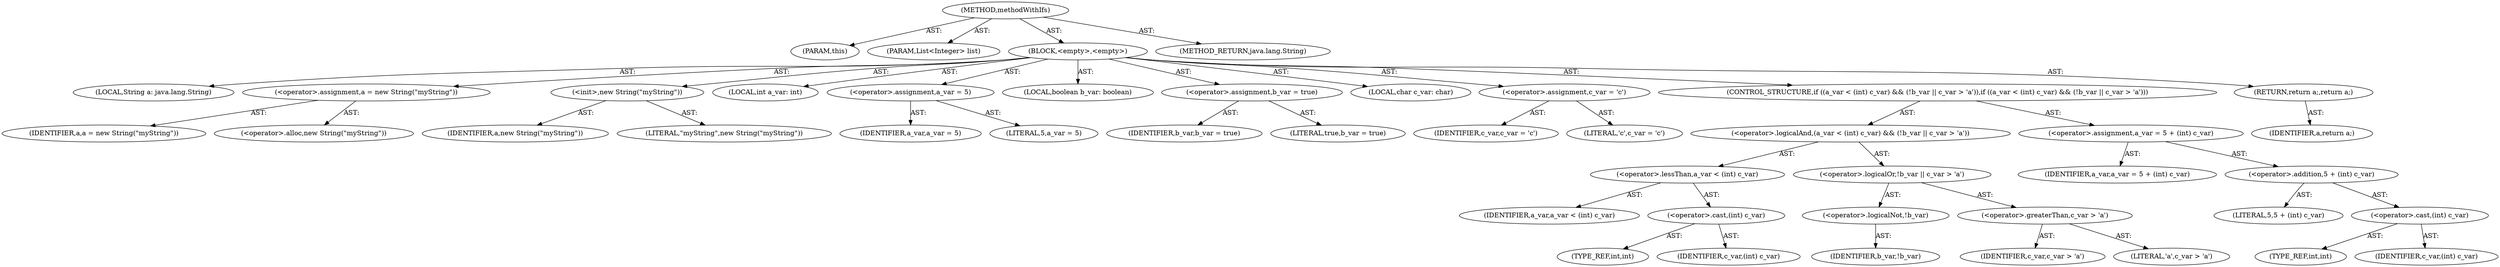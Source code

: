 digraph "methodWithIfs" {  
"1000101" [label = "(METHOD,methodWithIfs)" ]
"1000102" [label = "(PARAM,this)" ]
"1000103" [label = "(PARAM,List<Integer> list)" ]
"1000104" [label = "(BLOCK,<empty>,<empty>)" ]
"1000105" [label = "(LOCAL,String a: java.lang.String)" ]
"1000106" [label = "(<operator>.assignment,a = new String(\"myString\"))" ]
"1000107" [label = "(IDENTIFIER,a,a = new String(\"myString\"))" ]
"1000108" [label = "(<operator>.alloc,new String(\"myString\"))" ]
"1000109" [label = "(<init>,new String(\"myString\"))" ]
"1000110" [label = "(IDENTIFIER,a,new String(\"myString\"))" ]
"1000111" [label = "(LITERAL,\"myString\",new String(\"myString\"))" ]
"1000112" [label = "(LOCAL,int a_var: int)" ]
"1000113" [label = "(<operator>.assignment,a_var = 5)" ]
"1000114" [label = "(IDENTIFIER,a_var,a_var = 5)" ]
"1000115" [label = "(LITERAL,5,a_var = 5)" ]
"1000116" [label = "(LOCAL,boolean b_var: boolean)" ]
"1000117" [label = "(<operator>.assignment,b_var = true)" ]
"1000118" [label = "(IDENTIFIER,b_var,b_var = true)" ]
"1000119" [label = "(LITERAL,true,b_var = true)" ]
"1000120" [label = "(LOCAL,char c_var: char)" ]
"1000121" [label = "(<operator>.assignment,c_var = 'c')" ]
"1000122" [label = "(IDENTIFIER,c_var,c_var = 'c')" ]
"1000123" [label = "(LITERAL,'c',c_var = 'c')" ]
"1000124" [label = "(CONTROL_STRUCTURE,if ((a_var < (int) c_var) && (!b_var || c_var > 'a')),if ((a_var < (int) c_var) && (!b_var || c_var > 'a')))" ]
"1000125" [label = "(<operator>.logicalAnd,(a_var < (int) c_var) && (!b_var || c_var > 'a'))" ]
"1000126" [label = "(<operator>.lessThan,a_var < (int) c_var)" ]
"1000127" [label = "(IDENTIFIER,a_var,a_var < (int) c_var)" ]
"1000128" [label = "(<operator>.cast,(int) c_var)" ]
"1000129" [label = "(TYPE_REF,int,int)" ]
"1000130" [label = "(IDENTIFIER,c_var,(int) c_var)" ]
"1000131" [label = "(<operator>.logicalOr,!b_var || c_var > 'a')" ]
"1000132" [label = "(<operator>.logicalNot,!b_var)" ]
"1000133" [label = "(IDENTIFIER,b_var,!b_var)" ]
"1000134" [label = "(<operator>.greaterThan,c_var > 'a')" ]
"1000135" [label = "(IDENTIFIER,c_var,c_var > 'a')" ]
"1000136" [label = "(LITERAL,'a',c_var > 'a')" ]
"1000137" [label = "(<operator>.assignment,a_var = 5 + (int) c_var)" ]
"1000138" [label = "(IDENTIFIER,a_var,a_var = 5 + (int) c_var)" ]
"1000139" [label = "(<operator>.addition,5 + (int) c_var)" ]
"1000140" [label = "(LITERAL,5,5 + (int) c_var)" ]
"1000141" [label = "(<operator>.cast,(int) c_var)" ]
"1000142" [label = "(TYPE_REF,int,int)" ]
"1000143" [label = "(IDENTIFIER,c_var,(int) c_var)" ]
"1000144" [label = "(RETURN,return a;,return a;)" ]
"1000145" [label = "(IDENTIFIER,a,return a;)" ]
"1000146" [label = "(METHOD_RETURN,java.lang.String)" ]
  "1000101" -> "1000102"  [ label = "AST: "] 
  "1000101" -> "1000103"  [ label = "AST: "] 
  "1000101" -> "1000104"  [ label = "AST: "] 
  "1000101" -> "1000146"  [ label = "AST: "] 
  "1000104" -> "1000105"  [ label = "AST: "] 
  "1000104" -> "1000106"  [ label = "AST: "] 
  "1000104" -> "1000109"  [ label = "AST: "] 
  "1000104" -> "1000112"  [ label = "AST: "] 
  "1000104" -> "1000113"  [ label = "AST: "] 
  "1000104" -> "1000116"  [ label = "AST: "] 
  "1000104" -> "1000117"  [ label = "AST: "] 
  "1000104" -> "1000120"  [ label = "AST: "] 
  "1000104" -> "1000121"  [ label = "AST: "] 
  "1000104" -> "1000124"  [ label = "AST: "] 
  "1000104" -> "1000144"  [ label = "AST: "] 
  "1000106" -> "1000107"  [ label = "AST: "] 
  "1000106" -> "1000108"  [ label = "AST: "] 
  "1000109" -> "1000110"  [ label = "AST: "] 
  "1000109" -> "1000111"  [ label = "AST: "] 
  "1000113" -> "1000114"  [ label = "AST: "] 
  "1000113" -> "1000115"  [ label = "AST: "] 
  "1000117" -> "1000118"  [ label = "AST: "] 
  "1000117" -> "1000119"  [ label = "AST: "] 
  "1000121" -> "1000122"  [ label = "AST: "] 
  "1000121" -> "1000123"  [ label = "AST: "] 
  "1000124" -> "1000125"  [ label = "AST: "] 
  "1000124" -> "1000137"  [ label = "AST: "] 
  "1000125" -> "1000126"  [ label = "AST: "] 
  "1000125" -> "1000131"  [ label = "AST: "] 
  "1000126" -> "1000127"  [ label = "AST: "] 
  "1000126" -> "1000128"  [ label = "AST: "] 
  "1000128" -> "1000129"  [ label = "AST: "] 
  "1000128" -> "1000130"  [ label = "AST: "] 
  "1000131" -> "1000132"  [ label = "AST: "] 
  "1000131" -> "1000134"  [ label = "AST: "] 
  "1000132" -> "1000133"  [ label = "AST: "] 
  "1000134" -> "1000135"  [ label = "AST: "] 
  "1000134" -> "1000136"  [ label = "AST: "] 
  "1000137" -> "1000138"  [ label = "AST: "] 
  "1000137" -> "1000139"  [ label = "AST: "] 
  "1000139" -> "1000140"  [ label = "AST: "] 
  "1000139" -> "1000141"  [ label = "AST: "] 
  "1000141" -> "1000142"  [ label = "AST: "] 
  "1000141" -> "1000143"  [ label = "AST: "] 
  "1000144" -> "1000145"  [ label = "AST: "] 
}
